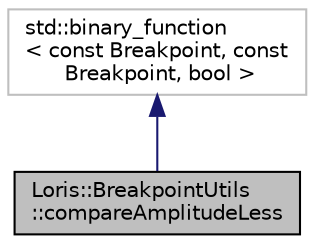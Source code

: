 digraph "Loris::BreakpointUtils::compareAmplitudeLess"
{
 // LATEX_PDF_SIZE
  edge [fontname="Helvetica",fontsize="10",labelfontname="Helvetica",labelfontsize="10"];
  node [fontname="Helvetica",fontsize="10",shape=record];
  Node1 [label="Loris::BreakpointUtils\l::compareAmplitudeLess",height=0.2,width=0.4,color="black", fillcolor="grey75", style="filled", fontcolor="black",tooltip=" "];
  Node2 -> Node1 [dir="back",color="midnightblue",fontsize="10",style="solid",fontname="Helvetica"];
  Node2 [label="std::binary_function\l\< const Breakpoint, const\l Breakpoint, bool \>",height=0.2,width=0.4,color="grey75", fillcolor="white", style="filled",tooltip=" "];
}
